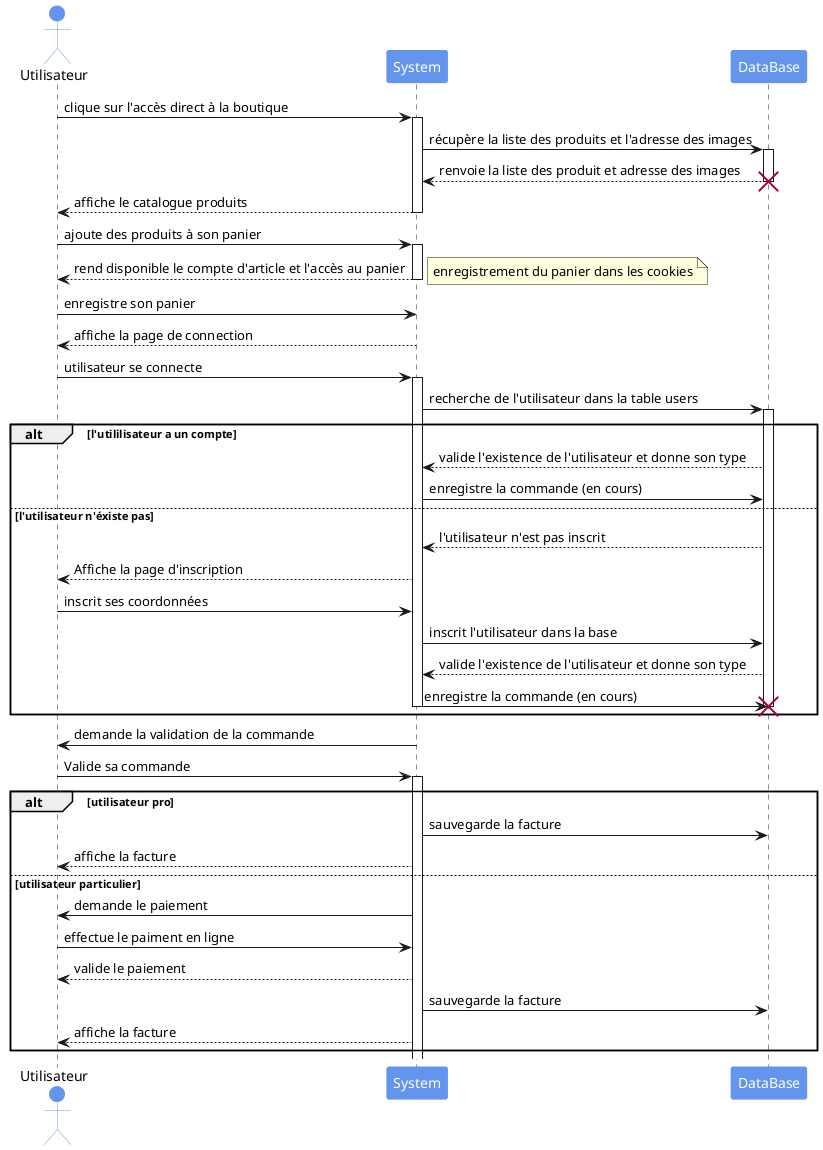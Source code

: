 @startuml sequence
skinparam backgroundcolor transparent
skinparam participant {
  BackgroundColor cornflowerblue
  bordercolor cornflowerblue
  fontColor white
}
skinparam actor {
  BackgroundColor cornflowerblue
  bordercolor cornflowerblue
}
actor Utilisateur as U
Participant System as S
Participant DataBase as D
U->S : clique sur l'accès direct à la boutique
activate S
S->D : récupère la liste des produits et l'adresse des images
activate D
D-->S : renvoie la liste des produit et adresse des images
destroy D
S-->U : affiche le catalogue produits
deactivate S
U->S : ajoute des produits à son panier
activate S
S-->U : rend disponible le compte d'article et l'accès au panier
note right : enregistrement du panier dans les cookies

deactivate S
U->S : enregistre son panier
S-->U : affiche la page de connection
U->S : utilisateur se connecte
activate S
S->D : recherche de l'utilisateur dans la table users
activate D
alt l'utililisateur a un compte
D-->S : valide l'existence de l'utilisateur et donne son type
S->D : enregistre la commande (en cours)
else l'utilisateur n'éxiste pas
D-->S :l'utilisateur n'est pas inscrit
S-->U : Affiche la page d'inscription
U->S : inscrit ses coordonnées
S->D : inscrit l'utilisateur dans la base
D-->S : valide l'existence de l'utilisateur et donne son type
S->D : enregistre la commande (en cours)
destroy D
deactivate S
end
S->U : demande la validation de la commande
U->S : Valide sa commande
activate S

alt utilisateur pro
S->D : sauvegarde la facture
S-->U : affiche la facture
else utilisateur particulier
S->U : demande le paiement 
U->S : effectue le paiment en ligne
S-->U : valide le paiement
S->D : sauvegarde la facture
S-->U : affiche la facture
end



@enduml
